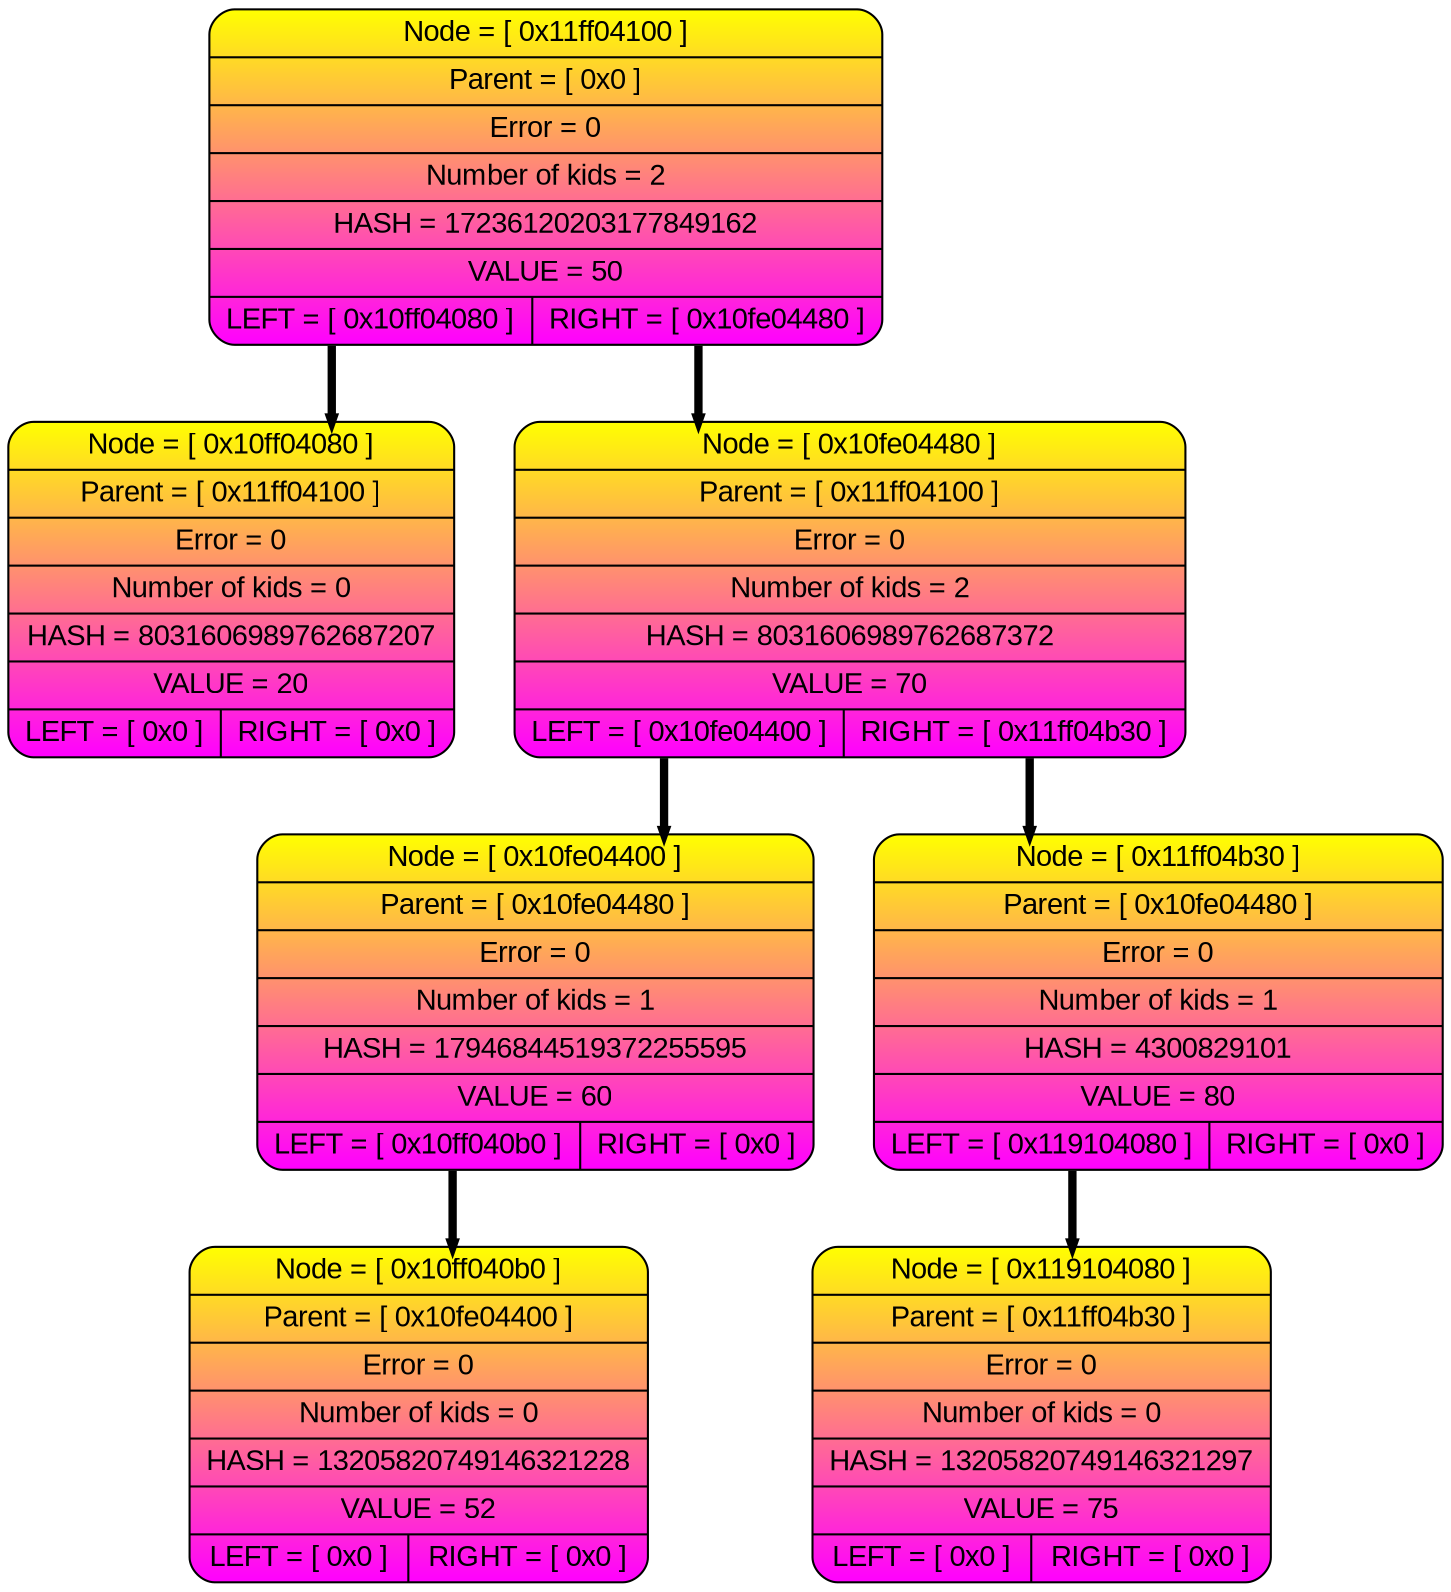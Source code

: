 digraph tree{
splines=ortho;
rankdir=HR;
nodesep=0.4;
node [shape=record, fontname="Arial"];
edge [style=bold, color="black", weight=10, penwidth=4, arrowsize=0.2];
P0x11ff04100 [style = "filled, rounded", fillcolor="yellow:magenta" gradientangle=270,label=" {Node = [ 0x11ff04100 ] | Parent = [ 0x0 ] | Error = 0 | Number of kids = 2 | HASH = 17236120203177849162 | VALUE = 50 | { <l> LEFT = [ 0x10ff04080 ] | <r> RIGHT = [ 0x10fe04480 ]}}" ];
P0x10ff04080 [style = "filled, rounded", fillcolor="yellow:magenta" gradientangle=270,label=" {Node = [ 0x10ff04080 ] | Parent = [ 0x11ff04100 ] | Error = 0 | Number of kids = 0 | HASH = 8031606989762687207 | VALUE = 20 | { <l> LEFT = [ 0x0 ] | <r> RIGHT = [ 0x0 ]}}" ];
P0x10fe04480 [style = "filled, rounded", fillcolor="yellow:magenta" gradientangle=270,label=" {Node = [ 0x10fe04480 ] | Parent = [ 0x11ff04100 ] | Error = 0 | Number of kids = 2 | HASH = 8031606989762687372 | VALUE = 70 | { <l> LEFT = [ 0x10fe04400 ] | <r> RIGHT = [ 0x11ff04b30 ]}}" ];
P0x10fe04400 [style = "filled, rounded", fillcolor="yellow:magenta" gradientangle=270,label=" {Node = [ 0x10fe04400 ] | Parent = [ 0x10fe04480 ] | Error = 0 | Number of kids = 1 | HASH = 17946844519372255595 | VALUE = 60 | { <l> LEFT = [ 0x10ff040b0 ] | <r> RIGHT = [ 0x0 ]}}" ];
P0x10ff040b0 [style = "filled, rounded", fillcolor="yellow:magenta" gradientangle=270,label=" {Node = [ 0x10ff040b0 ] | Parent = [ 0x10fe04400 ] | Error = 0 | Number of kids = 0 | HASH = 13205820749146321228 | VALUE = 52 | { <l> LEFT = [ 0x0 ] | <r> RIGHT = [ 0x0 ]}}" ];
P0x10fe04400:<l> -> P0x10ff040b0
P0x11ff04b30 [style = "filled, rounded", fillcolor="yellow:magenta" gradientangle=270,label=" {Node = [ 0x11ff04b30 ] | Parent = [ 0x10fe04480 ] | Error = 0 | Number of kids = 1 | HASH = 4300829101 | VALUE = 80 | { <l> LEFT = [ 0x119104080 ] | <r> RIGHT = [ 0x0 ]}}" ];
P0x119104080 [style = "filled, rounded", fillcolor="yellow:magenta" gradientangle=270,label=" {Node = [ 0x119104080 ] | Parent = [ 0x11ff04b30 ] | Error = 0 | Number of kids = 0 | HASH = 13205820749146321297 | VALUE = 75 | { <l> LEFT = [ 0x0 ] | <r> RIGHT = [ 0x0 ]}}" ];
P0x11ff04b30:<l> -> P0x119104080
P0x10fe04480:<l> -> P0x10fe04400
P0x10fe04480:<r> -> P0x11ff04b30
P0x11ff04100:<l> -> P0x10ff04080
P0x11ff04100:<r> -> P0x10fe04480
}
